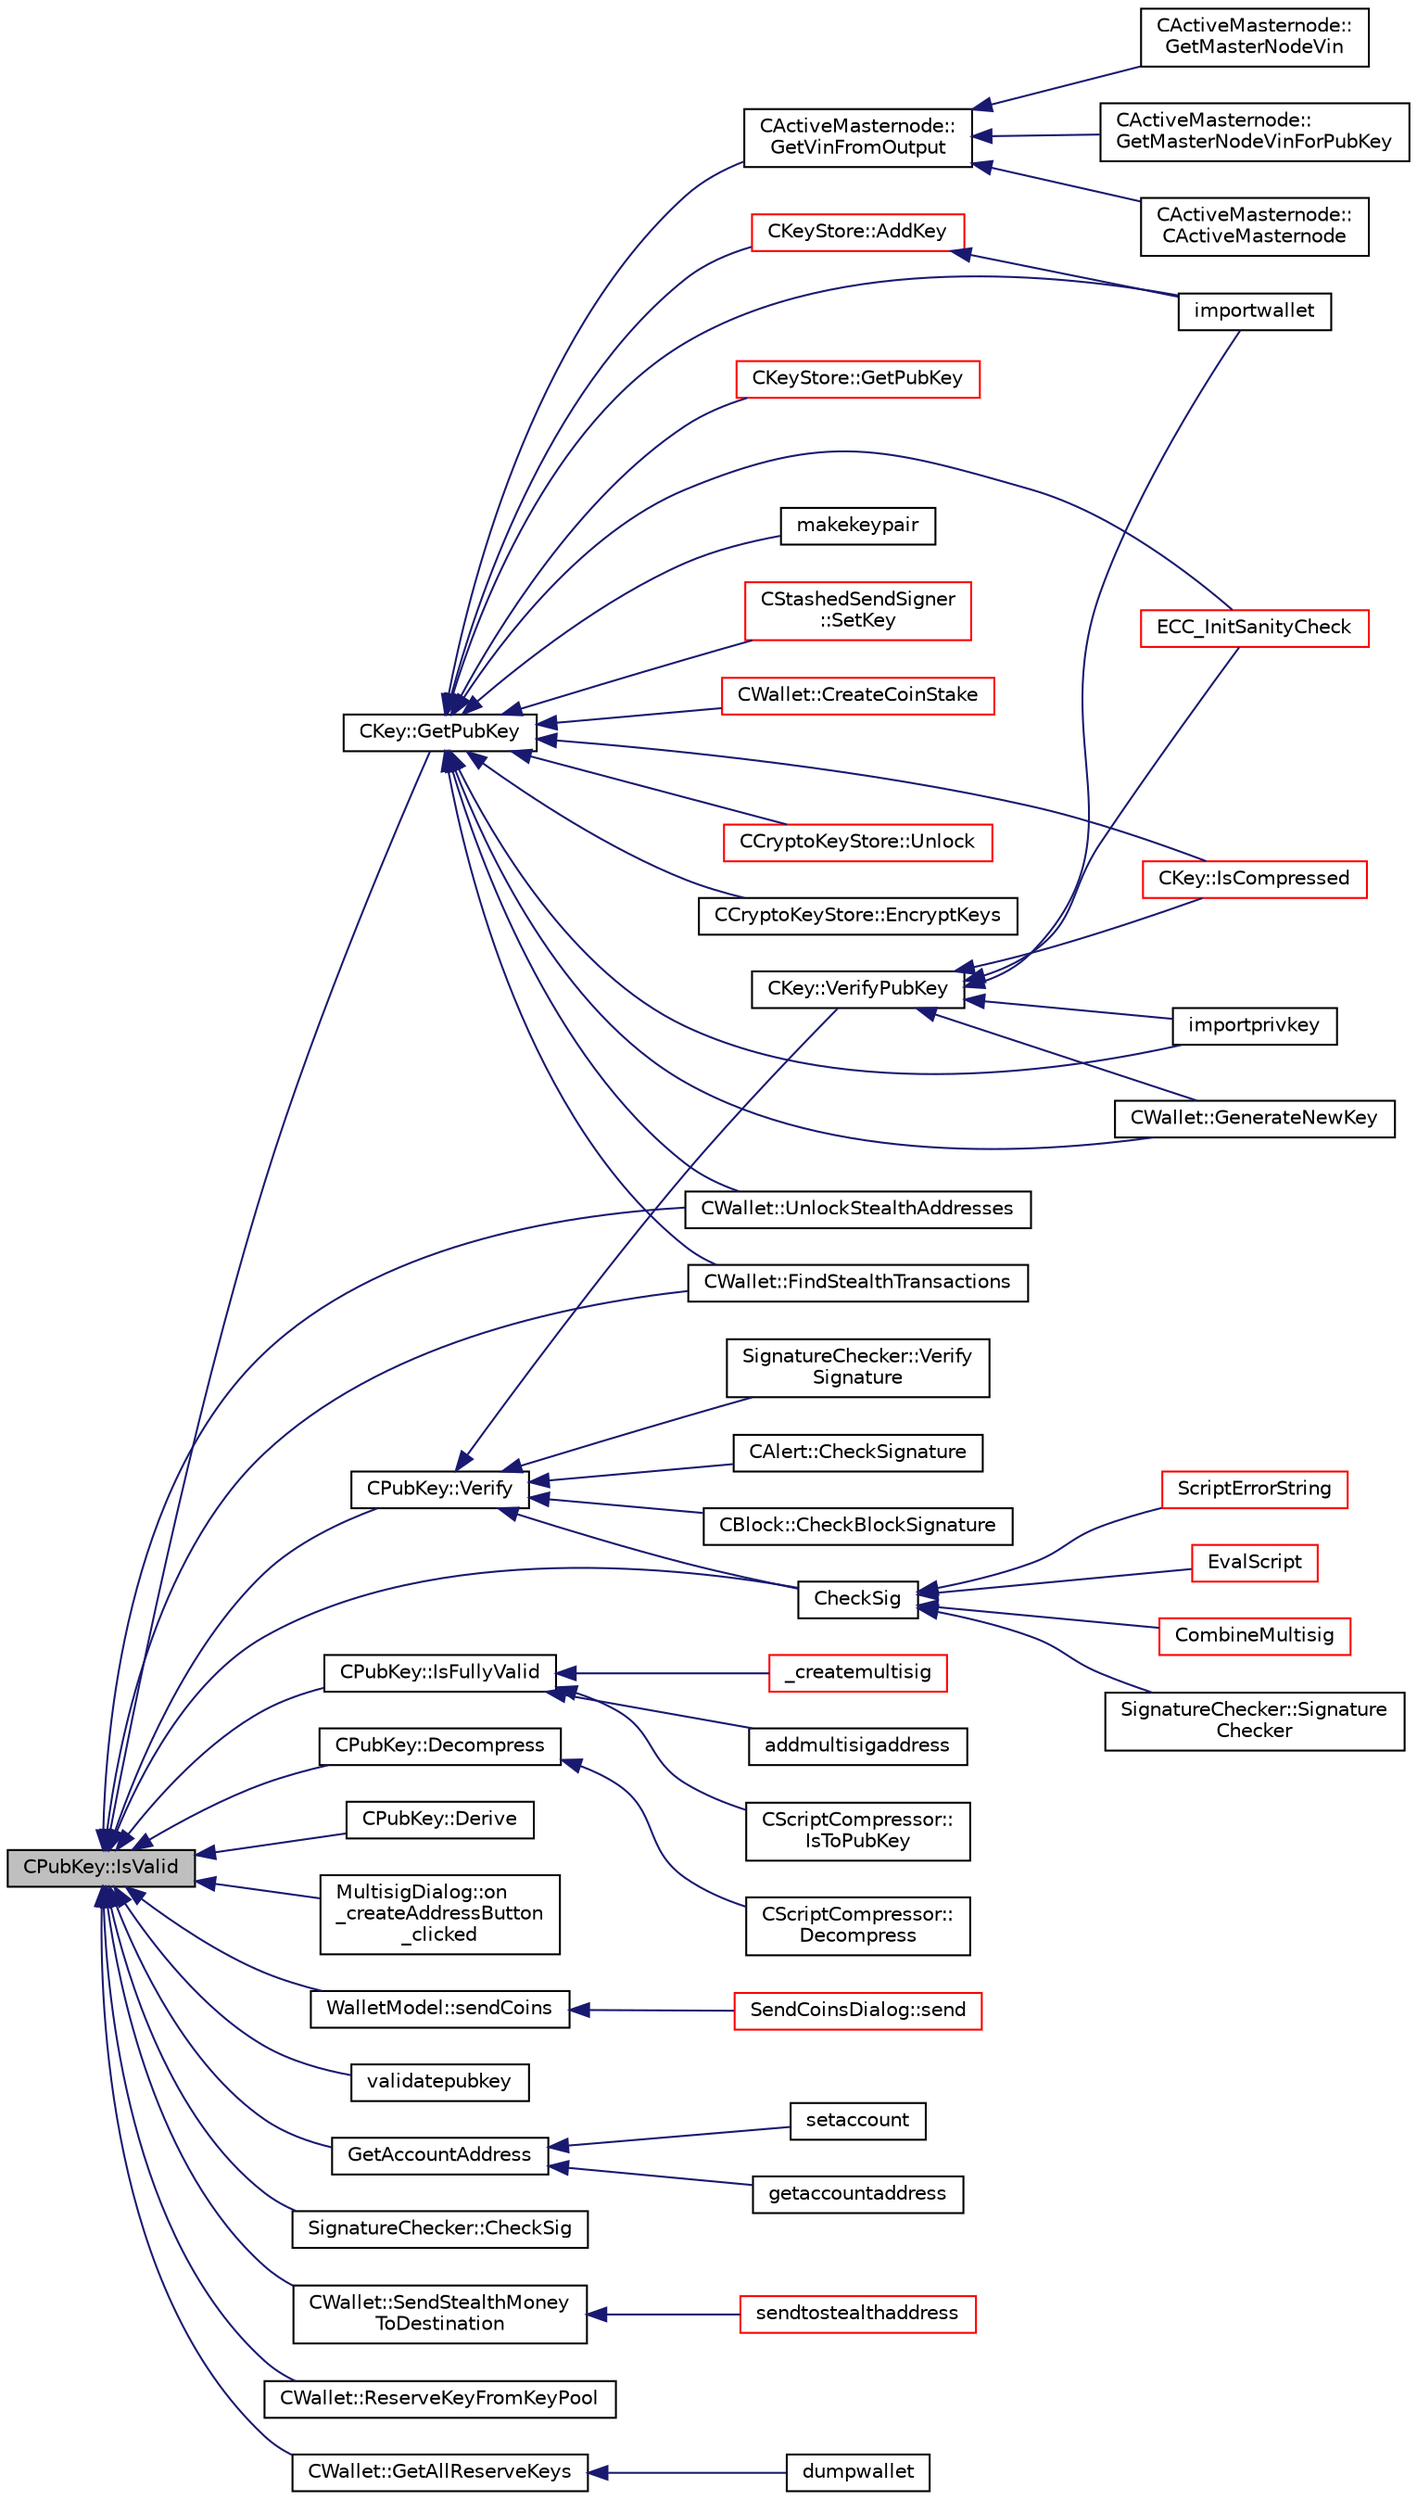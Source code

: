 digraph "CPubKey::IsValid"
{
  edge [fontname="Helvetica",fontsize="10",labelfontname="Helvetica",labelfontsize="10"];
  node [fontname="Helvetica",fontsize="10",shape=record];
  rankdir="LR";
  Node764 [label="CPubKey::IsValid",height=0.2,width=0.4,color="black", fillcolor="grey75", style="filled", fontcolor="black"];
  Node764 -> Node765 [dir="back",color="midnightblue",fontsize="10",style="solid",fontname="Helvetica"];
  Node765 [label="CKey::GetPubKey",height=0.2,width=0.4,color="black", fillcolor="white", style="filled",URL="$d2/d63/class_c_key.html#aa1085c59603a62db6ec776300f250337"];
  Node765 -> Node766 [dir="back",color="midnightblue",fontsize="10",style="solid",fontname="Helvetica"];
  Node766 [label="CActiveMasternode::\lGetVinFromOutput",height=0.2,width=0.4,color="black", fillcolor="white", style="filled",URL="$d9/d29/class_c_active_masternode.html#abc2ae1e24001f80ace4bbea2b6453944"];
  Node766 -> Node767 [dir="back",color="midnightblue",fontsize="10",style="solid",fontname="Helvetica"];
  Node767 [label="CActiveMasternode::\lGetMasterNodeVin",height=0.2,width=0.4,color="black", fillcolor="white", style="filled",URL="$d9/d29/class_c_active_masternode.html#adc93036b86ee9ef6abe5e0b783a51283"];
  Node766 -> Node768 [dir="back",color="midnightblue",fontsize="10",style="solid",fontname="Helvetica"];
  Node768 [label="CActiveMasternode::\lGetMasterNodeVinForPubKey",height=0.2,width=0.4,color="black", fillcolor="white", style="filled",URL="$d9/d29/class_c_active_masternode.html#ada17e6bbfd69a3acf166b49c10365da4"];
  Node766 -> Node769 [dir="back",color="midnightblue",fontsize="10",style="solid",fontname="Helvetica"];
  Node769 [label="CActiveMasternode::\lCActiveMasternode",height=0.2,width=0.4,color="black", fillcolor="white", style="filled",URL="$d9/d29/class_c_active_masternode.html#a7ffb946d1b2aad0054d3b3efce8c0543"];
  Node765 -> Node770 [dir="back",color="midnightblue",fontsize="10",style="solid",fontname="Helvetica"];
  Node770 [label="CCryptoKeyStore::Unlock",height=0.2,width=0.4,color="red", fillcolor="white", style="filled",URL="$db/dad/class_c_crypto_key_store.html#a81bd70e18aa75f566526620a74f9cd88"];
  Node765 -> Node796 [dir="back",color="midnightblue",fontsize="10",style="solid",fontname="Helvetica"];
  Node796 [label="CCryptoKeyStore::EncryptKeys",height=0.2,width=0.4,color="black", fillcolor="white", style="filled",URL="$db/dad/class_c_crypto_key_store.html#a8c0f6b63fb04193df16243c4459b7c61"];
  Node765 -> Node797 [dir="back",color="midnightblue",fontsize="10",style="solid",fontname="Helvetica"];
  Node797 [label="ECC_InitSanityCheck",height=0.2,width=0.4,color="red", fillcolor="white", style="filled",URL="$de/de5/key_8h.html#a55cc40f04bf887c1000667caccb0684a",tooltip="Check that required EC support is available at runtime. "];
  Node765 -> Node802 [dir="back",color="midnightblue",fontsize="10",style="solid",fontname="Helvetica"];
  Node802 [label="CKey::IsCompressed",height=0.2,width=0.4,color="red", fillcolor="white", style="filled",URL="$d2/d63/class_c_key.html#a96b017433a65335775cf3807d73f85ce"];
  Node765 -> Node804 [dir="back",color="midnightblue",fontsize="10",style="solid",fontname="Helvetica"];
  Node804 [label="CKeyStore::GetPubKey",height=0.2,width=0.4,color="red", fillcolor="white", style="filled",URL="$d0/dc3/class_c_key_store.html#ab83687ea4c9df138b21f6ec3e9809f42"];
  Node765 -> Node812 [dir="back",color="midnightblue",fontsize="10",style="solid",fontname="Helvetica"];
  Node812 [label="CKeyStore::AddKey",height=0.2,width=0.4,color="red", fillcolor="white", style="filled",URL="$d0/dc3/class_c_key_store.html#a0b4ca43724cfcc6e2ea70c0baa192750"];
  Node812 -> Node813 [dir="back",color="midnightblue",fontsize="10",style="solid",fontname="Helvetica"];
  Node813 [label="importwallet",height=0.2,width=0.4,color="black", fillcolor="white", style="filled",URL="$dc/dbf/rpcdump_8cpp.html#a2566d5c9dd1938b74e70398cdb3ac5c1"];
  Node765 -> Node815 [dir="back",color="midnightblue",fontsize="10",style="solid",fontname="Helvetica"];
  Node815 [label="importprivkey",height=0.2,width=0.4,color="black", fillcolor="white", style="filled",URL="$dc/dbf/rpcdump_8cpp.html#a3a6fdb974fce01220a895393d444e981"];
  Node765 -> Node813 [dir="back",color="midnightblue",fontsize="10",style="solid",fontname="Helvetica"];
  Node765 -> Node816 [dir="back",color="midnightblue",fontsize="10",style="solid",fontname="Helvetica"];
  Node816 [label="makekeypair",height=0.2,width=0.4,color="black", fillcolor="white", style="filled",URL="$df/d1d/rpcwallet_8cpp.html#a99fe5f539a487e6da84f74ac47ae5ba6"];
  Node765 -> Node817 [dir="back",color="midnightblue",fontsize="10",style="solid",fontname="Helvetica"];
  Node817 [label="CStashedSendSigner\l::SetKey",height=0.2,width=0.4,color="red", fillcolor="white", style="filled",URL="$da/d0a/class_c_stashed_send_signer.html#a706eb86a74431f151080cb9e466fe6ce",tooltip="Set the private/public key values, returns true if successful. "];
  Node765 -> Node867 [dir="back",color="midnightblue",fontsize="10",style="solid",fontname="Helvetica"];
  Node867 [label="CWallet::GenerateNewKey",height=0.2,width=0.4,color="black", fillcolor="white", style="filled",URL="$d2/de5/class_c_wallet.html#a061fe7f54f80ec40f856b3e6365c2f4a"];
  Node765 -> Node868 [dir="back",color="midnightblue",fontsize="10",style="solid",fontname="Helvetica"];
  Node868 [label="CWallet::UnlockStealthAddresses",height=0.2,width=0.4,color="black", fillcolor="white", style="filled",URL="$d2/de5/class_c_wallet.html#ac45af0632ea59c56295d3158b7387f33"];
  Node765 -> Node869 [dir="back",color="midnightblue",fontsize="10",style="solid",fontname="Helvetica"];
  Node869 [label="CWallet::FindStealthTransactions",height=0.2,width=0.4,color="black", fillcolor="white", style="filled",URL="$d2/de5/class_c_wallet.html#a5d0e2025dc7a87a0406be272b80509ee"];
  Node765 -> Node870 [dir="back",color="midnightblue",fontsize="10",style="solid",fontname="Helvetica"];
  Node870 [label="CWallet::CreateCoinStake",height=0.2,width=0.4,color="red", fillcolor="white", style="filled",URL="$d2/de5/class_c_wallet.html#a644df129468440aa36f49ca3716a3c19"];
  Node764 -> Node871 [dir="back",color="midnightblue",fontsize="10",style="solid",fontname="Helvetica"];
  Node871 [label="CPubKey::Verify",height=0.2,width=0.4,color="black", fillcolor="white", style="filled",URL="$da/d4e/class_c_pub_key.html#a5b3fef213b227394ca9d0a1e3baa957e"];
  Node871 -> Node872 [dir="back",color="midnightblue",fontsize="10",style="solid",fontname="Helvetica"];
  Node872 [label="CAlert::CheckSignature",height=0.2,width=0.4,color="black", fillcolor="white", style="filled",URL="$db/dff/class_c_alert.html#a862d9fb7ebdfc0483b30862d2a75d527"];
  Node871 -> Node873 [dir="back",color="midnightblue",fontsize="10",style="solid",fontname="Helvetica"];
  Node873 [label="CKey::VerifyPubKey",height=0.2,width=0.4,color="black", fillcolor="white", style="filled",URL="$d2/d63/class_c_key.html#ac53425b8d0f89067bce781c485101b20",tooltip="Verify thoroughly whether a private key and a public key match. "];
  Node873 -> Node797 [dir="back",color="midnightblue",fontsize="10",style="solid",fontname="Helvetica"];
  Node873 -> Node802 [dir="back",color="midnightblue",fontsize="10",style="solid",fontname="Helvetica"];
  Node873 -> Node815 [dir="back",color="midnightblue",fontsize="10",style="solid",fontname="Helvetica"];
  Node873 -> Node813 [dir="back",color="midnightblue",fontsize="10",style="solid",fontname="Helvetica"];
  Node873 -> Node867 [dir="back",color="midnightblue",fontsize="10",style="solid",fontname="Helvetica"];
  Node871 -> Node874 [dir="back",color="midnightblue",fontsize="10",style="solid",fontname="Helvetica"];
  Node874 [label="CBlock::CheckBlockSignature",height=0.2,width=0.4,color="black", fillcolor="white", style="filled",URL="$d3/d51/class_c_block.html#a2ff0deeda85c23cde1a78365d6fc6c2c"];
  Node871 -> Node875 [dir="back",color="midnightblue",fontsize="10",style="solid",fontname="Helvetica"];
  Node875 [label="CheckSig",height=0.2,width=0.4,color="black", fillcolor="white", style="filled",URL="$dd/d0f/script_8cpp.html#af1a7eb0123f11ad1154249f4a4c1a9d1"];
  Node875 -> Node876 [dir="back",color="midnightblue",fontsize="10",style="solid",fontname="Helvetica"];
  Node876 [label="ScriptErrorString",height=0.2,width=0.4,color="red", fillcolor="white", style="filled",URL="$de/d7f/script_8h.html#a5a9f070c3285c528226eef27820d9aa9"];
  Node875 -> Node900 [dir="back",color="midnightblue",fontsize="10",style="solid",fontname="Helvetica"];
  Node900 [label="EvalScript",height=0.2,width=0.4,color="red", fillcolor="white", style="filled",URL="$de/d7f/script_8h.html#a7f55c113b0164f50f214d94996b6b02a"];
  Node875 -> Node1008 [dir="back",color="midnightblue",fontsize="10",style="solid",fontname="Helvetica"];
  Node1008 [label="CombineMultisig",height=0.2,width=0.4,color="red", fillcolor="white", style="filled",URL="$dd/d0f/script_8cpp.html#a1d62cd216f093d9e80a7e34d8b866021"];
  Node875 -> Node1010 [dir="back",color="midnightblue",fontsize="10",style="solid",fontname="Helvetica"];
  Node1010 [label="SignatureChecker::Signature\lChecker",height=0.2,width=0.4,color="black", fillcolor="white", style="filled",URL="$da/d89/class_signature_checker.html#a698e6832345449c494a12960f173d6a1"];
  Node871 -> Node1011 [dir="back",color="midnightblue",fontsize="10",style="solid",fontname="Helvetica"];
  Node1011 [label="SignatureChecker::Verify\lSignature",height=0.2,width=0.4,color="black", fillcolor="white", style="filled",URL="$da/d89/class_signature_checker.html#aa1f885f5d1c0299de96e3f1a12f6a9e7"];
  Node764 -> Node1012 [dir="back",color="midnightblue",fontsize="10",style="solid",fontname="Helvetica"];
  Node1012 [label="CPubKey::IsFullyValid",height=0.2,width=0.4,color="black", fillcolor="white", style="filled",URL="$da/d4e/class_c_pub_key.html#a69d8d49962240a5696410229dd83c93e"];
  Node1012 -> Node807 [dir="back",color="midnightblue",fontsize="10",style="solid",fontname="Helvetica"];
  Node807 [label="_createmultisig",height=0.2,width=0.4,color="red", fillcolor="white", style="filled",URL="$df/d1d/rpcwallet_8cpp.html#aca53a9372c92e81fc665cbdeb8fcdbc5"];
  Node1012 -> Node809 [dir="back",color="midnightblue",fontsize="10",style="solid",fontname="Helvetica"];
  Node809 [label="addmultisigaddress",height=0.2,width=0.4,color="black", fillcolor="white", style="filled",URL="$df/d1d/rpcwallet_8cpp.html#a01e8a83cbd4209f10c71719383d7ca2d"];
  Node1012 -> Node1013 [dir="back",color="midnightblue",fontsize="10",style="solid",fontname="Helvetica"];
  Node1013 [label="CScriptCompressor::\lIsToPubKey",height=0.2,width=0.4,color="black", fillcolor="white", style="filled",URL="$d3/dfb/class_c_script_compressor.html#a19a67455a106e2e0528bc97cb60d2391"];
  Node764 -> Node1014 [dir="back",color="midnightblue",fontsize="10",style="solid",fontname="Helvetica"];
  Node1014 [label="CPubKey::Decompress",height=0.2,width=0.4,color="black", fillcolor="white", style="filled",URL="$da/d4e/class_c_pub_key.html#a572689418fecf47b300a11519bc3da36"];
  Node1014 -> Node1015 [dir="back",color="midnightblue",fontsize="10",style="solid",fontname="Helvetica"];
  Node1015 [label="CScriptCompressor::\lDecompress",height=0.2,width=0.4,color="black", fillcolor="white", style="filled",URL="$d3/dfb/class_c_script_compressor.html#a1feb663ddab3a45218c7cb02f2a25717"];
  Node764 -> Node1016 [dir="back",color="midnightblue",fontsize="10",style="solid",fontname="Helvetica"];
  Node1016 [label="CPubKey::Derive",height=0.2,width=0.4,color="black", fillcolor="white", style="filled",URL="$da/d4e/class_c_pub_key.html#a6e70269c1be731ace2fce8bfba9a0c36"];
  Node764 -> Node1017 [dir="back",color="midnightblue",fontsize="10",style="solid",fontname="Helvetica"];
  Node1017 [label="MultisigDialog::on\l_createAddressButton\l_clicked",height=0.2,width=0.4,color="black", fillcolor="white", style="filled",URL="$d4/df4/class_multisig_dialog.html#a99a1605980d9bf0a4c2426ead61aa15a"];
  Node764 -> Node911 [dir="back",color="midnightblue",fontsize="10",style="solid",fontname="Helvetica"];
  Node911 [label="WalletModel::sendCoins",height=0.2,width=0.4,color="black", fillcolor="white", style="filled",URL="$d4/d27/class_wallet_model.html#a053fb3ff2b8b0347f83e6bb591126746"];
  Node911 -> Node912 [dir="back",color="midnightblue",fontsize="10",style="solid",fontname="Helvetica"];
  Node912 [label="SendCoinsDialog::send",height=0.2,width=0.4,color="red", fillcolor="white", style="filled",URL="$d6/de6/class_send_coins_dialog.html#afd8d436a16ea7dba1276e8fdfdc8b2d3"];
  Node764 -> Node1018 [dir="back",color="midnightblue",fontsize="10",style="solid",fontname="Helvetica"];
  Node1018 [label="validatepubkey",height=0.2,width=0.4,color="black", fillcolor="white", style="filled",URL="$db/d48/rpcmisc_8cpp.html#a32620752527477f4bac811a7db5ab35b"];
  Node764 -> Node1019 [dir="back",color="midnightblue",fontsize="10",style="solid",fontname="Helvetica"];
  Node1019 [label="GetAccountAddress",height=0.2,width=0.4,color="black", fillcolor="white", style="filled",URL="$df/d1d/rpcwallet_8cpp.html#af04b341ad8248ac9edce6d3265af86d4"];
  Node1019 -> Node1020 [dir="back",color="midnightblue",fontsize="10",style="solid",fontname="Helvetica"];
  Node1020 [label="getaccountaddress",height=0.2,width=0.4,color="black", fillcolor="white", style="filled",URL="$df/d1d/rpcwallet_8cpp.html#a92145bcb3cfb45eb47dca18f1c94c434"];
  Node1019 -> Node1021 [dir="back",color="midnightblue",fontsize="10",style="solid",fontname="Helvetica"];
  Node1021 [label="setaccount",height=0.2,width=0.4,color="black", fillcolor="white", style="filled",URL="$df/d1d/rpcwallet_8cpp.html#a6bf0dc200554f841a4549a2e5087f699"];
  Node764 -> Node875 [dir="back",color="midnightblue",fontsize="10",style="solid",fontname="Helvetica"];
  Node764 -> Node1002 [dir="back",color="midnightblue",fontsize="10",style="solid",fontname="Helvetica"];
  Node1002 [label="SignatureChecker::CheckSig",height=0.2,width=0.4,color="black", fillcolor="white", style="filled",URL="$da/d89/class_signature_checker.html#a3eeda653a8224d8376016f177d2c7be2"];
  Node764 -> Node868 [dir="back",color="midnightblue",fontsize="10",style="solid",fontname="Helvetica"];
  Node764 -> Node1022 [dir="back",color="midnightblue",fontsize="10",style="solid",fontname="Helvetica"];
  Node1022 [label="CWallet::SendStealthMoney\lToDestination",height=0.2,width=0.4,color="black", fillcolor="white", style="filled",URL="$d2/de5/class_c_wallet.html#afce932bf3aa678046ab75eccff004858"];
  Node1022 -> Node1023 [dir="back",color="midnightblue",fontsize="10",style="solid",fontname="Helvetica"];
  Node1023 [label="sendtostealthaddress",height=0.2,width=0.4,color="red", fillcolor="white", style="filled",URL="$df/d1d/rpcwallet_8cpp.html#ad901105908c7eea072067a49643a906e"];
  Node764 -> Node869 [dir="back",color="midnightblue",fontsize="10",style="solid",fontname="Helvetica"];
  Node764 -> Node1024 [dir="back",color="midnightblue",fontsize="10",style="solid",fontname="Helvetica"];
  Node1024 [label="CWallet::ReserveKeyFromKeyPool",height=0.2,width=0.4,color="black", fillcolor="white", style="filled",URL="$d2/de5/class_c_wallet.html#a9921854840668a1856998f041177dd2b"];
  Node764 -> Node1025 [dir="back",color="midnightblue",fontsize="10",style="solid",fontname="Helvetica"];
  Node1025 [label="CWallet::GetAllReserveKeys",height=0.2,width=0.4,color="black", fillcolor="white", style="filled",URL="$d2/de5/class_c_wallet.html#aa182f6de943295062748ab42e64c9203"];
  Node1025 -> Node1026 [dir="back",color="midnightblue",fontsize="10",style="solid",fontname="Helvetica"];
  Node1026 [label="dumpwallet",height=0.2,width=0.4,color="black", fillcolor="white", style="filled",URL="$dc/dbf/rpcdump_8cpp.html#a831ddf746d4f2500ba6f6c07f63445cd"];
}
